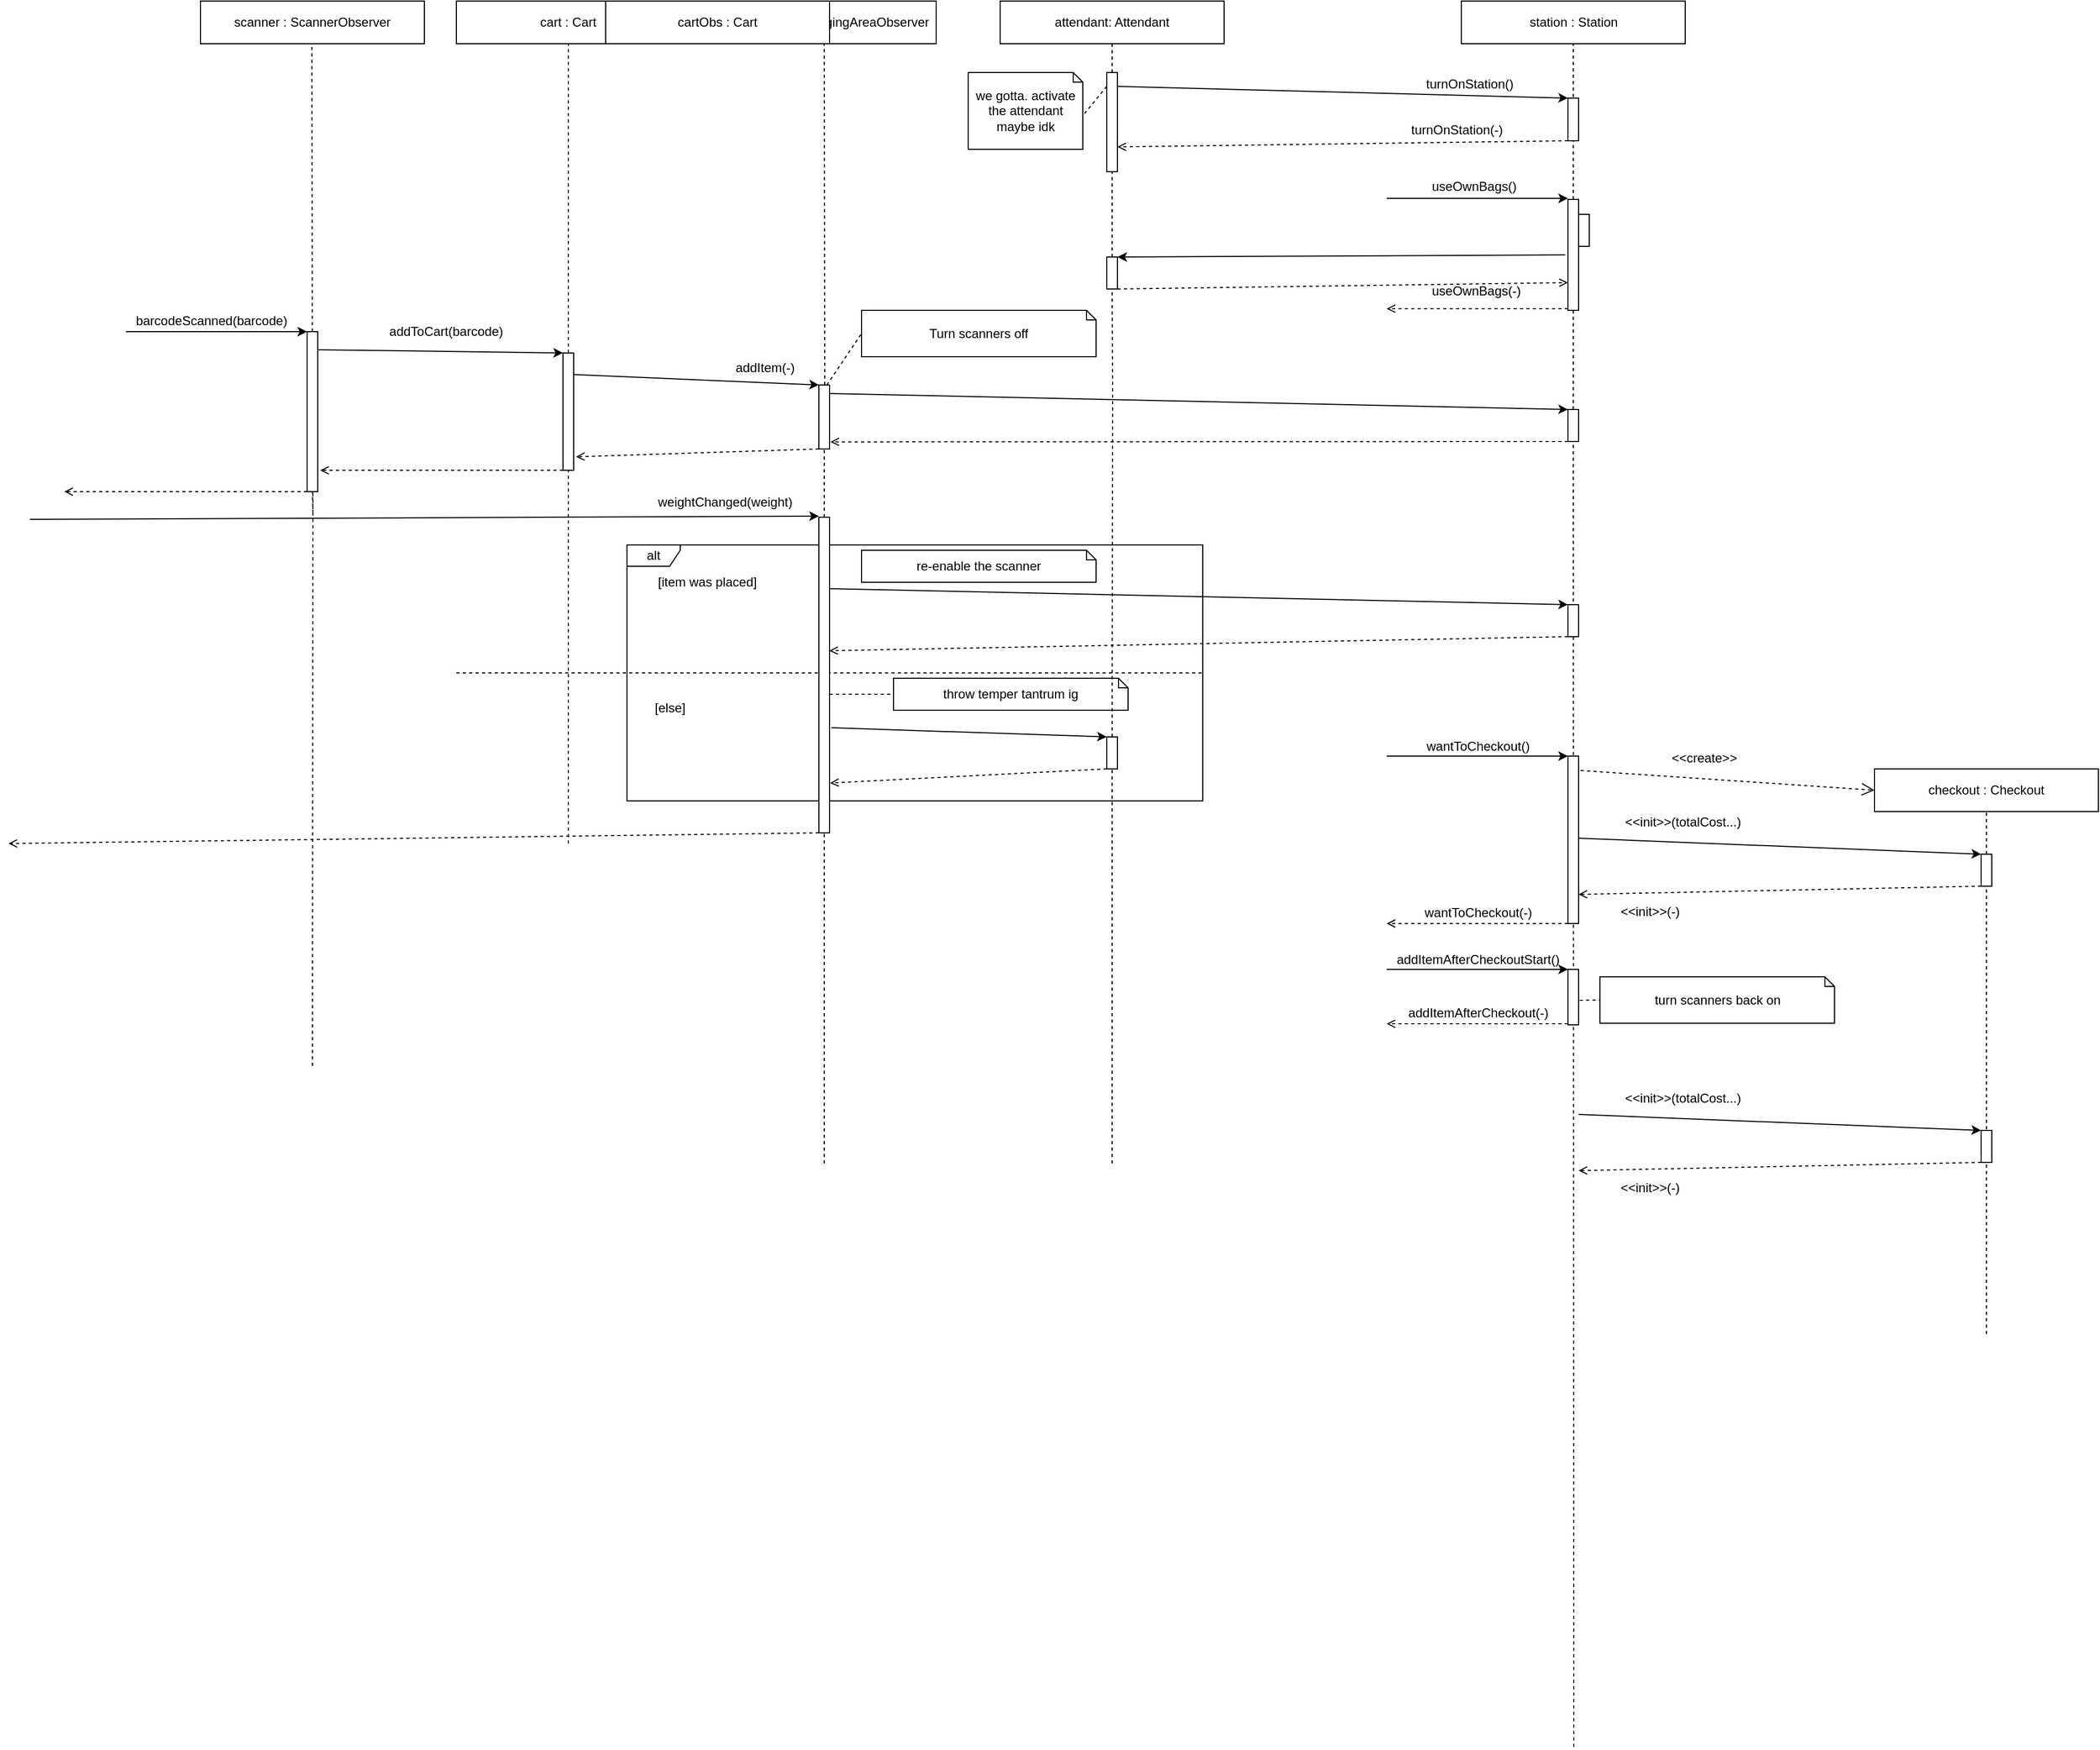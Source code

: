 <mxfile version="17.4.2" type="github" pages="2">
  <diagram id="ZwDB1qM30BojTxI3Pe8L" name="GeneralSystem">
    <mxGraphModel dx="2436" dy="478" grid="1" gridSize="10" guides="1" tooltips="1" connect="1" arrows="1" fold="1" page="1" pageScale="1" pageWidth="827" pageHeight="1169" math="0" shadow="0">
      <root>
        <mxCell id="0" />
        <mxCell id="1" parent="0" />
        <mxCell id="rXuBKgF0fp0goKvtdP_8-90" value="" style="endArrow=none;dashed=1;html=1;rounded=0;startArrow=none;entryX=0.5;entryY=1;entryDx=0;entryDy=0;" parent="1" source="rXuBKgF0fp0goKvtdP_8-91" target="rXuBKgF0fp0goKvtdP_8-89" edge="1">
          <mxGeometry width="50" height="50" relative="1" as="geometry">
            <mxPoint x="-635" y="830" as="sourcePoint" />
            <mxPoint x="-620" y="110" as="targetPoint" />
          </mxGeometry>
        </mxCell>
        <mxCell id="rXuBKgF0fp0goKvtdP_8-1" value="" style="endArrow=none;dashed=1;html=1;rounded=0;entryX=0.5;entryY=1;entryDx=0;entryDy=0;startArrow=none;" parent="1" source="rXuBKgF0fp0goKvtdP_8-63" target="rXuBKgF0fp0goKvtdP_8-56" edge="1">
          <mxGeometry width="50" height="50" relative="1" as="geometry">
            <mxPoint x="694" y="1055" as="sourcePoint" />
            <mxPoint x="694.29" y="95" as="targetPoint" />
          </mxGeometry>
        </mxCell>
        <mxCell id="rXuBKgF0fp0goKvtdP_8-2" value="station : Station" style="rounded=0;whiteSpace=wrap;html=1;" parent="1" vertex="1">
          <mxGeometry x="202.5" y="40" width="210" height="40" as="geometry" />
        </mxCell>
        <mxCell id="rXuBKgF0fp0goKvtdP_8-3" value="baggingArea : BaggingAreaObserver" style="rounded=0;whiteSpace=wrap;html=1;" parent="1" vertex="1">
          <mxGeometry x="-500" y="40" width="210" height="40" as="geometry" />
        </mxCell>
        <mxCell id="rXuBKgF0fp0goKvtdP_8-4" value="" style="endArrow=none;dashed=1;html=1;rounded=0;entryX=0.5;entryY=1;entryDx=0;entryDy=0;startArrow=none;" parent="1" source="rXuBKgF0fp0goKvtdP_8-53" target="rXuBKgF0fp0goKvtdP_8-2" edge="1">
          <mxGeometry width="50" height="50" relative="1" as="geometry">
            <mxPoint x="307.5" y="410" as="sourcePoint" />
            <mxPoint x="482.5" y="170" as="targetPoint" />
          </mxGeometry>
        </mxCell>
        <mxCell id="rXuBKgF0fp0goKvtdP_8-5" value="" style="endArrow=none;dashed=1;html=1;rounded=0;entryX=0.5;entryY=1;entryDx=0;entryDy=0;startArrow=none;" parent="1" target="rXuBKgF0fp0goKvtdP_8-3" edge="1">
          <mxGeometry width="50" height="50" relative="1" as="geometry">
            <mxPoint x="-394.5" y="400" as="sourcePoint" />
            <mxPoint x="-395.5" y="120" as="targetPoint" />
          </mxGeometry>
        </mxCell>
        <mxCell id="rXuBKgF0fp0goKvtdP_8-6" value="" style="rounded=0;whiteSpace=wrap;html=1;" parent="1" vertex="1">
          <mxGeometry x="302.5" y="131" width="10" height="40" as="geometry" />
        </mxCell>
        <mxCell id="rXuBKgF0fp0goKvtdP_8-7" value="" style="endArrow=classic;html=1;rounded=0;entryX=0;entryY=0;entryDx=0;entryDy=0;" parent="1" target="rXuBKgF0fp0goKvtdP_8-6" edge="1">
          <mxGeometry width="50" height="50" relative="1" as="geometry">
            <mxPoint x="-120" y="120" as="sourcePoint" />
            <mxPoint x="482.5" y="183" as="targetPoint" />
          </mxGeometry>
        </mxCell>
        <mxCell id="rXuBKgF0fp0goKvtdP_8-8" value="we gotta. activate the attendant maybe idk" style="shape=note;whiteSpace=wrap;html=1;backgroundOutline=1;darkOpacity=0.05;size=9;" parent="1" vertex="1">
          <mxGeometry x="-260" y="107" width="107.5" height="72" as="geometry" />
        </mxCell>
        <mxCell id="rXuBKgF0fp0goKvtdP_8-9" value="" style="endArrow=none;dashed=1;html=1;rounded=0;entryX=0;entryY=0;entryDx=107.5;entryDy=40.5;entryPerimeter=0;" parent="1" target="rXuBKgF0fp0goKvtdP_8-8" edge="1">
          <mxGeometry width="50" height="50" relative="1" as="geometry">
            <mxPoint x="-130" y="120" as="sourcePoint" />
            <mxPoint x="482.5" y="198" as="targetPoint" />
          </mxGeometry>
        </mxCell>
        <mxCell id="rXuBKgF0fp0goKvtdP_8-10" value="" style="endArrow=open;html=1;rounded=0;exitX=0;exitY=1;exitDx=0;exitDy=0;dashed=1;endFill=0;entryX=1;entryY=0.75;entryDx=0;entryDy=0;" parent="1" source="rXuBKgF0fp0goKvtdP_8-6" target="rXuBKgF0fp0goKvtdP_8-120" edge="1">
          <mxGeometry width="50" height="50" relative="1" as="geometry">
            <mxPoint x="432.5" y="233" as="sourcePoint" />
            <mxPoint x="-120" y="153" as="targetPoint" />
          </mxGeometry>
        </mxCell>
        <mxCell id="rXuBKgF0fp0goKvtdP_8-11" value="" style="rounded=0;whiteSpace=wrap;html=1;" parent="1" vertex="1">
          <mxGeometry x="302.5" y="423" width="10" height="30" as="geometry" />
        </mxCell>
        <mxCell id="rXuBKgF0fp0goKvtdP_8-12" value="" style="endArrow=none;dashed=1;html=1;rounded=0;entryX=0.5;entryY=1;entryDx=0;entryDy=0;" parent="1" target="rXuBKgF0fp0goKvtdP_8-11" edge="1">
          <mxGeometry width="50" height="50" relative="1" as="geometry">
            <mxPoint x="308" y="1677.179" as="sourcePoint" />
            <mxPoint x="307.5" y="80" as="targetPoint" />
          </mxGeometry>
        </mxCell>
        <mxCell id="rXuBKgF0fp0goKvtdP_8-13" value="" style="endArrow=classic;html=1;rounded=0;" parent="1" edge="1">
          <mxGeometry width="50" height="50" relative="1" as="geometry">
            <mxPoint x="-1050" y="350" as="sourcePoint" />
            <mxPoint x="-880" y="350" as="targetPoint" />
          </mxGeometry>
        </mxCell>
        <mxCell id="rXuBKgF0fp0goKvtdP_8-14" value="" style="endArrow=none;dashed=1;html=1;rounded=0;startArrow=none;" parent="1" source="rXuBKgF0fp0goKvtdP_8-26" edge="1">
          <mxGeometry width="50" height="50" relative="1" as="geometry">
            <mxPoint x="-395" y="1130" as="sourcePoint" />
            <mxPoint x="-394.5" y="400" as="targetPoint" />
          </mxGeometry>
        </mxCell>
        <mxCell id="rXuBKgF0fp0goKvtdP_8-15" value="barcodeScanned(barcode)" style="text;html=1;align=center;verticalAlign=middle;resizable=0;points=[];autosize=1;strokeColor=none;fillColor=none;" parent="1" vertex="1">
          <mxGeometry x="-1050" y="330" width="160" height="20" as="geometry" />
        </mxCell>
        <mxCell id="rXuBKgF0fp0goKvtdP_8-16" value="" style="endArrow=classic;html=1;rounded=0;exitX=1.022;exitY=0.113;exitDx=0;exitDy=0;entryX=0;entryY=0;entryDx=0;entryDy=0;exitPerimeter=0;" parent="1" source="rXuBKgF0fp0goKvtdP_8-57" target="rXuBKgF0fp0goKvtdP_8-91" edge="1">
          <mxGeometry width="50" height="50" relative="1" as="geometry">
            <mxPoint x="312.5" y="345" as="sourcePoint" />
            <mxPoint x="-460" y="388" as="targetPoint" />
          </mxGeometry>
        </mxCell>
        <mxCell id="rXuBKgF0fp0goKvtdP_8-17" value="" style="endArrow=open;html=1;rounded=0;dashed=1;endFill=0;entryX=1.233;entryY=0.867;entryDx=0;entryDy=0;exitX=0;exitY=1;exitDx=0;exitDy=0;entryPerimeter=0;" parent="1" source="rXuBKgF0fp0goKvtdP_8-91" target="rXuBKgF0fp0goKvtdP_8-57" edge="1">
          <mxGeometry width="50" height="50" relative="1" as="geometry">
            <mxPoint y="390" as="sourcePoint" />
            <mxPoint x="462.5" y="395" as="targetPoint" />
          </mxGeometry>
        </mxCell>
        <mxCell id="rXuBKgF0fp0goKvtdP_8-18" value="alt" style="shape=umlFrame;whiteSpace=wrap;html=1;width=50;height=20;" parent="1" vertex="1">
          <mxGeometry x="-580" y="550" width="540" height="240" as="geometry" />
        </mxCell>
        <mxCell id="rXuBKgF0fp0goKvtdP_8-21" value="" style="endArrow=none;dashed=1;html=1;rounded=0;entryX=1.001;entryY=0.5;entryDx=0;entryDy=0;entryPerimeter=0;exitX=0.001;exitY=0.5;exitDx=0;exitDy=0;exitPerimeter=0;" parent="1" edge="1">
          <mxGeometry width="50" height="50" relative="1" as="geometry">
            <mxPoint x="-740.0" y="670" as="sourcePoint" />
            <mxPoint x="-40.0" y="670" as="targetPoint" />
          </mxGeometry>
        </mxCell>
        <mxCell id="rXuBKgF0fp0goKvtdP_8-22" value="" style="endArrow=classic;html=1;rounded=0;entryX=0;entryY=0;entryDx=0;entryDy=0;" parent="1" target="rXuBKgF0fp0goKvtdP_8-26" edge="1">
          <mxGeometry width="50" height="50" relative="1" as="geometry">
            <mxPoint x="-635" y="390" as="sourcePoint" />
            <mxPoint x="977.5" y="455" as="targetPoint" />
          </mxGeometry>
        </mxCell>
        <mxCell id="rXuBKgF0fp0goKvtdP_8-23" value="scanner : ScannerObserver" style="rounded=0;whiteSpace=wrap;html=1;" parent="1" vertex="1">
          <mxGeometry x="-980" y="40" width="210" height="40" as="geometry" />
        </mxCell>
        <mxCell id="rXuBKgF0fp0goKvtdP_8-24" value="" style="endArrow=none;dashed=1;html=1;rounded=0;entryX=0.5;entryY=1;entryDx=0;entryDy=0;startArrow=none;" parent="1" source="rXuBKgF0fp0goKvtdP_8-57" edge="1">
          <mxGeometry width="50" height="50" relative="1" as="geometry">
            <mxPoint x="-875.5" y="430" as="sourcePoint" />
            <mxPoint x="-875.5" y="80" as="targetPoint" />
          </mxGeometry>
        </mxCell>
        <mxCell id="rXuBKgF0fp0goKvtdP_8-25" value="" style="endArrow=open;html=1;rounded=0;dashed=1;endFill=0;exitX=0;exitY=1;exitDx=0;exitDy=0;entryX=1.223;entryY=0.885;entryDx=0;entryDy=0;entryPerimeter=0;" parent="1" source="rXuBKgF0fp0goKvtdP_8-26" target="rXuBKgF0fp0goKvtdP_8-91" edge="1">
          <mxGeometry width="50" height="50" relative="1" as="geometry">
            <mxPoint x="972.5" y="485" as="sourcePoint" />
            <mxPoint x="20" y="490" as="targetPoint" />
          </mxGeometry>
        </mxCell>
        <mxCell id="rXuBKgF0fp0goKvtdP_8-27" value="" style="endArrow=none;dashed=1;html=1;rounded=0;startArrow=none;" parent="1" edge="1">
          <mxGeometry width="50" height="50" relative="1" as="geometry">
            <mxPoint x="-874.986" y="1038.5" as="sourcePoint" />
            <mxPoint x="-874.5" y="500" as="targetPoint" />
          </mxGeometry>
        </mxCell>
        <mxCell id="rXuBKgF0fp0goKvtdP_8-28" value="" style="rounded=0;whiteSpace=wrap;html=1;" parent="1" vertex="1">
          <mxGeometry x="302.5" y="748" width="10" height="157" as="geometry" />
        </mxCell>
        <mxCell id="rXuBKgF0fp0goKvtdP_8-29" value="" style="endArrow=open;html=1;rounded=0;exitX=0;exitY=1;exitDx=0;exitDy=0;dashed=1;endFill=0;entryX=1.086;entryY=0.889;entryDx=0;entryDy=0;entryPerimeter=0;" parent="1" source="rXuBKgF0fp0goKvtdP_8-11" target="rXuBKgF0fp0goKvtdP_8-26" edge="1">
          <mxGeometry width="50" height="50" relative="1" as="geometry">
            <mxPoint x="302.5" y="678" as="sourcePoint" />
            <mxPoint x="-390" y="438" as="targetPoint" />
          </mxGeometry>
        </mxCell>
        <mxCell id="rXuBKgF0fp0goKvtdP_8-30" value="&lt;span style=&quot;color: rgb(0 , 0 , 0) ; font-family: &amp;#34;helvetica&amp;#34; ; font-size: 12px ; font-style: normal ; font-weight: 400 ; letter-spacing: normal ; text-align: center ; text-indent: 0px ; text-transform: none ; word-spacing: 0px ; background-color: rgb(248 , 249 , 250) ; display: inline ; float: none&quot;&gt;addItem(-)&lt;/span&gt;" style="text;whiteSpace=wrap;html=1;" parent="1" vertex="1">
          <mxGeometry x="-480" y="370" width="50" height="20" as="geometry" />
        </mxCell>
        <mxCell id="rXuBKgF0fp0goKvtdP_8-31" value="" style="endArrow=classic;html=1;rounded=0;" parent="1" edge="1">
          <mxGeometry width="50" height="50" relative="1" as="geometry">
            <mxPoint x="132.5" y="748" as="sourcePoint" />
            <mxPoint x="302.5" y="748" as="targetPoint" />
          </mxGeometry>
        </mxCell>
        <mxCell id="rXuBKgF0fp0goKvtdP_8-32" value="wantToCheckout()" style="text;whiteSpace=wrap;html=1;" parent="1" vertex="1">
          <mxGeometry x="167.5" y="725" width="90" height="20" as="geometry" />
        </mxCell>
        <mxCell id="rXuBKgF0fp0goKvtdP_8-33" value="" style="endArrow=open;html=1;rounded=0;exitX=0;exitY=1;exitDx=0;exitDy=0;dashed=1;endFill=0;" parent="1" edge="1">
          <mxGeometry width="50" height="50" relative="1" as="geometry">
            <mxPoint x="302.5" y="905" as="sourcePoint" />
            <mxPoint x="132.5" y="905" as="targetPoint" />
          </mxGeometry>
        </mxCell>
        <mxCell id="rXuBKgF0fp0goKvtdP_8-34" value="&lt;span style=&quot;text-align: left&quot;&gt;wantToCheckout(-)&lt;/span&gt;" style="text;html=1;align=center;verticalAlign=middle;resizable=0;points=[];autosize=1;strokeColor=none;fillColor=none;" parent="1" vertex="1">
          <mxGeometry x="157.5" y="885" width="120" height="20" as="geometry" />
        </mxCell>
        <mxCell id="rXuBKgF0fp0goKvtdP_8-35" value="" style="endArrow=open;dashed=1;html=1;rounded=0;entryX=0;entryY=0.5;entryDx=0;entryDy=0;exitX=1.193;exitY=0.086;exitDx=0;exitDy=0;exitPerimeter=0;endFill=0;startSize=9;endSize=10;" parent="1" source="rXuBKgF0fp0goKvtdP_8-28" target="rXuBKgF0fp0goKvtdP_8-56" edge="1">
          <mxGeometry width="50" height="50" relative="1" as="geometry">
            <mxPoint x="312.5" y="785" as="sourcePoint" />
            <mxPoint x="332.5" y="780" as="targetPoint" />
          </mxGeometry>
        </mxCell>
        <mxCell id="rXuBKgF0fp0goKvtdP_8-36" value="" style="endArrow=classic;html=1;rounded=0;entryX=0;entryY=0;entryDx=0;entryDy=0;" parent="1" target="rXuBKgF0fp0goKvtdP_8-63" edge="1">
          <mxGeometry width="50" height="50" relative="1" as="geometry">
            <mxPoint x="312.5" y="825" as="sourcePoint" />
            <mxPoint x="632.5" y="835" as="targetPoint" />
          </mxGeometry>
        </mxCell>
        <mxCell id="rXuBKgF0fp0goKvtdP_8-37" value="" style="endArrow=open;html=1;rounded=0;exitX=0;exitY=1;exitDx=0;exitDy=0;dashed=1;endFill=0;entryX=1;entryY=0.222;entryDx=0;entryDy=0;entryPerimeter=0;" parent="1" source="rXuBKgF0fp0goKvtdP_8-63" edge="1">
          <mxGeometry width="50" height="50" relative="1" as="geometry">
            <mxPoint x="632.5" y="865" as="sourcePoint" />
            <mxPoint x="312.5" y="877.71" as="targetPoint" />
          </mxGeometry>
        </mxCell>
        <mxCell id="rXuBKgF0fp0goKvtdP_8-38" value="re-enable the scanner" style="shape=note;whiteSpace=wrap;html=1;backgroundOutline=1;darkOpacity=0.05;size=9;" parent="1" vertex="1">
          <mxGeometry x="-360" y="555" width="220" height="30" as="geometry" />
        </mxCell>
        <mxCell id="rXuBKgF0fp0goKvtdP_8-40" value="[else]" style="text;html=1;align=center;verticalAlign=middle;resizable=0;points=[];autosize=1;strokeColor=none;fillColor=none;" parent="1" vertex="1">
          <mxGeometry x="-560" y="692.75" width="40" height="20" as="geometry" />
        </mxCell>
        <mxCell id="rXuBKgF0fp0goKvtdP_8-41" value="" style="rounded=0;whiteSpace=wrap;html=1;" parent="1" vertex="1">
          <mxGeometry x="302.5" y="948" width="10" height="52" as="geometry" />
        </mxCell>
        <mxCell id="rXuBKgF0fp0goKvtdP_8-42" value="" style="endArrow=classic;html=1;rounded=0;" parent="1" edge="1">
          <mxGeometry width="50" height="50" relative="1" as="geometry">
            <mxPoint x="132.5" y="948" as="sourcePoint" />
            <mxPoint x="302.5" y="948" as="targetPoint" />
          </mxGeometry>
        </mxCell>
        <mxCell id="rXuBKgF0fp0goKvtdP_8-43" value="addItemAfterCheckoutStart()" style="text;whiteSpace=wrap;html=1;" parent="1" vertex="1">
          <mxGeometry x="140" y="925" width="155" height="20" as="geometry" />
        </mxCell>
        <mxCell id="rXuBKgF0fp0goKvtdP_8-44" value="" style="endArrow=open;html=1;rounded=0;exitX=0;exitY=1;exitDx=0;exitDy=0;dashed=1;endFill=0;" parent="1" edge="1">
          <mxGeometry width="50" height="50" relative="1" as="geometry">
            <mxPoint x="302.5" y="999.05" as="sourcePoint" />
            <mxPoint x="132.5" y="999.05" as="targetPoint" />
          </mxGeometry>
        </mxCell>
        <mxCell id="rXuBKgF0fp0goKvtdP_8-45" value="&lt;span style=&quot;text-align: left&quot;&gt;addItemAfterCheckout(-)&lt;/span&gt;" style="text;html=1;align=center;verticalAlign=middle;resizable=0;points=[];autosize=1;strokeColor=none;fillColor=none;" parent="1" vertex="1">
          <mxGeometry x="142.5" y="979.05" width="150" height="20" as="geometry" />
        </mxCell>
        <mxCell id="rXuBKgF0fp0goKvtdP_8-46" value="turn scanners back on" style="shape=note;whiteSpace=wrap;html=1;backgroundOutline=1;darkOpacity=0.05;size=9;" parent="1" vertex="1">
          <mxGeometry x="332.5" y="955" width="220" height="43.5" as="geometry" />
        </mxCell>
        <mxCell id="rXuBKgF0fp0goKvtdP_8-47" value="" style="endArrow=none;dashed=1;html=1;rounded=0;entryX=0;entryY=0.5;entryDx=0;entryDy=0;entryPerimeter=0;" parent="1" target="rXuBKgF0fp0goKvtdP_8-46" edge="1">
          <mxGeometry width="50" height="50" relative="1" as="geometry">
            <mxPoint x="313.5" y="977" as="sourcePoint" />
            <mxPoint x="482.5" y="1048.5" as="targetPoint" />
          </mxGeometry>
        </mxCell>
        <mxCell id="rXuBKgF0fp0goKvtdP_8-50" value="useOwnBags()" style="text;whiteSpace=wrap;html=1;" parent="1" vertex="1">
          <mxGeometry x="172.5" y="200" width="70" height="20" as="geometry" />
        </mxCell>
        <mxCell id="rXuBKgF0fp0goKvtdP_8-51" value="" style="endArrow=classic;html=1;rounded=0;" parent="1" edge="1">
          <mxGeometry width="50" height="50" relative="1" as="geometry">
            <mxPoint x="132.5" y="225" as="sourcePoint" />
            <mxPoint x="302.5" y="225" as="targetPoint" />
            <Array as="points">
              <mxPoint x="220" y="225" />
            </Array>
          </mxGeometry>
        </mxCell>
        <mxCell id="rXuBKgF0fp0goKvtdP_8-52" value="" style="endArrow=open;html=1;rounded=0;exitX=0;exitY=1;exitDx=0;exitDy=0;dashed=1;endFill=0;" parent="1" edge="1">
          <mxGeometry width="50" height="50" relative="1" as="geometry">
            <mxPoint x="302.5" y="328.46" as="sourcePoint" />
            <mxPoint x="132.5" y="328.46" as="targetPoint" />
          </mxGeometry>
        </mxCell>
        <mxCell id="rXuBKgF0fp0goKvtdP_8-53" value="" style="rounded=0;whiteSpace=wrap;html=1;" parent="1" vertex="1">
          <mxGeometry x="302.5" y="226" width="10" height="104" as="geometry" />
        </mxCell>
        <mxCell id="rXuBKgF0fp0goKvtdP_8-54" value="" style="endArrow=none;dashed=1;html=1;rounded=0;entryX=0.5;entryY=1;entryDx=0;entryDy=0;startArrow=none;" parent="1" source="rXuBKgF0fp0goKvtdP_8-11" target="rXuBKgF0fp0goKvtdP_8-53" edge="1">
          <mxGeometry width="50" height="50" relative="1" as="geometry">
            <mxPoint x="307.5" y="330" as="sourcePoint" />
            <mxPoint x="307.5" y="80" as="targetPoint" />
          </mxGeometry>
        </mxCell>
        <mxCell id="rXuBKgF0fp0goKvtdP_8-55" value="&lt;span style=&quot;color: rgb(0 , 0 , 0) ; font-family: &amp;#34;helvetica&amp;#34; ; font-size: 12px ; font-style: normal ; font-weight: 400 ; letter-spacing: normal ; text-align: center ; text-indent: 0px ; text-transform: none ; word-spacing: 0px ; background-color: rgb(248 , 249 , 250) ; display: inline ; float: none&quot;&gt;&lt;span style=&quot;font-family: &amp;#34;helvetica&amp;#34; ; text-align: left&quot;&gt;useOwnBags(-)&lt;/span&gt;&lt;/span&gt;" style="text;whiteSpace=wrap;html=1;" parent="1" vertex="1">
          <mxGeometry x="172.5" y="298.46" width="115" height="30" as="geometry" />
        </mxCell>
        <mxCell id="rXuBKgF0fp0goKvtdP_8-56" value="checkout : Checkout" style="rounded=0;whiteSpace=wrap;html=1;" parent="1" vertex="1">
          <mxGeometry x="590" y="760" width="210" height="40" as="geometry" />
        </mxCell>
        <mxCell id="rXuBKgF0fp0goKvtdP_8-57" value="" style="rounded=0;whiteSpace=wrap;html=1;" parent="1" vertex="1">
          <mxGeometry x="-880" y="350" width="10" height="150" as="geometry" />
        </mxCell>
        <mxCell id="rXuBKgF0fp0goKvtdP_8-58" value="" style="endArrow=none;dashed=1;html=1;rounded=0;entryX=0.5;entryY=1;entryDx=0;entryDy=0;startArrow=none;" parent="1" target="rXuBKgF0fp0goKvtdP_8-57" edge="1">
          <mxGeometry width="50" height="50" relative="1" as="geometry">
            <mxPoint x="-874.5" y="520" as="sourcePoint" />
            <mxPoint x="-875.5" y="80" as="targetPoint" />
          </mxGeometry>
        </mxCell>
        <mxCell id="rXuBKgF0fp0goKvtdP_8-60" value="turnOnStation(-)" style="text;html=1;align=center;verticalAlign=middle;resizable=0;points=[];autosize=1;strokeColor=none;fillColor=none;" parent="1" vertex="1">
          <mxGeometry x="147.5" y="151" width="100" height="20" as="geometry" />
        </mxCell>
        <mxCell id="rXuBKgF0fp0goKvtdP_8-61" value="throw temper tantrum ig" style="shape=note;whiteSpace=wrap;html=1;backgroundOutline=1;darkOpacity=0.05;size=9;" parent="1" vertex="1">
          <mxGeometry x="-330" y="675" width="220" height="30" as="geometry" />
        </mxCell>
        <mxCell id="rXuBKgF0fp0goKvtdP_8-62" value="" style="endArrow=none;dashed=1;html=1;rounded=0;entryX=0;entryY=0.5;entryDx=0;entryDy=0;entryPerimeter=0;" parent="1" target="rXuBKgF0fp0goKvtdP_8-61" edge="1">
          <mxGeometry width="50" height="50" relative="1" as="geometry">
            <mxPoint x="-390" y="690" as="sourcePoint" />
            <mxPoint x="-20" y="590" as="targetPoint" />
          </mxGeometry>
        </mxCell>
        <mxCell id="rXuBKgF0fp0goKvtdP_8-64" value="&amp;lt;&amp;lt;create&amp;gt;&amp;gt;" style="text;html=1;align=center;verticalAlign=middle;resizable=0;points=[];autosize=1;strokeColor=none;fillColor=none;" parent="1" vertex="1">
          <mxGeometry x="390" y="740" width="80" height="20" as="geometry" />
        </mxCell>
        <mxCell id="rXuBKgF0fp0goKvtdP_8-65" value="&amp;lt;&amp;lt;init&amp;gt;&amp;gt;(totalCost...)" style="text;html=1;align=center;verticalAlign=middle;resizable=0;points=[];autosize=1;strokeColor=none;fillColor=none;" parent="1" vertex="1">
          <mxGeometry x="350" y="800" width="120" height="20" as="geometry" />
        </mxCell>
        <mxCell id="rXuBKgF0fp0goKvtdP_8-66" value="&lt;span style=&quot;color: rgb(0 , 0 , 0) ; font-family: &amp;#34;helvetica&amp;#34; ; font-size: 12px ; font-style: normal ; font-weight: 400 ; letter-spacing: normal ; text-align: center ; text-indent: 0px ; text-transform: none ; word-spacing: 0px ; background-color: rgb(248 , 249 , 250) ; display: inline ; float: none&quot;&gt;&amp;lt;&amp;lt;init&amp;gt;&amp;gt;(-)&lt;/span&gt;" style="text;whiteSpace=wrap;html=1;" parent="1" vertex="1">
          <mxGeometry x="350" y="880" width="130" height="30" as="geometry" />
        </mxCell>
        <mxCell id="rXuBKgF0fp0goKvtdP_8-69" value="Turn scanners off" style="shape=note;whiteSpace=wrap;html=1;backgroundOutline=1;darkOpacity=0.05;size=9;" parent="1" vertex="1">
          <mxGeometry x="-360" y="330" width="220" height="43.5" as="geometry" />
        </mxCell>
        <mxCell id="rXuBKgF0fp0goKvtdP_8-70" value="" style="endArrow=none;dashed=1;html=1;rounded=0;entryX=0;entryY=0.5;entryDx=0;entryDy=0;entryPerimeter=0;exitX=0.75;exitY=0;exitDx=0;exitDy=0;" parent="1" source="rXuBKgF0fp0goKvtdP_8-26" target="rXuBKgF0fp0goKvtdP_8-69" edge="1">
          <mxGeometry width="50" height="50" relative="1" as="geometry">
            <mxPoint x="323" y="703.0" as="sourcePoint" />
            <mxPoint x="492" y="774.5" as="targetPoint" />
          </mxGeometry>
        </mxCell>
        <mxCell id="rXuBKgF0fp0goKvtdP_8-73" value="turnOnStation()" style="text;html=1;align=center;verticalAlign=middle;resizable=0;points=[];autosize=1;strokeColor=none;fillColor=none;" parent="1" vertex="1">
          <mxGeometry x="160" y="108" width="100" height="20" as="geometry" />
        </mxCell>
        <mxCell id="rXuBKgF0fp0goKvtdP_8-83" value="attendant: Attendant" style="rounded=0;whiteSpace=wrap;html=1;" parent="1" vertex="1">
          <mxGeometry x="-230" y="40" width="210" height="40" as="geometry" />
        </mxCell>
        <mxCell id="rXuBKgF0fp0goKvtdP_8-84" value="" style="endArrow=none;dashed=1;html=1;rounded=0;entryX=0.5;entryY=1;entryDx=0;entryDy=0;startArrow=none;" parent="1" source="rXuBKgF0fp0goKvtdP_8-120" target="rXuBKgF0fp0goKvtdP_8-83" edge="1">
          <mxGeometry width="50" height="50" relative="1" as="geometry">
            <mxPoint x="-124.5" y="400" as="sourcePoint" />
            <mxPoint x="-125.5" y="120" as="targetPoint" />
          </mxGeometry>
        </mxCell>
        <mxCell id="rXuBKgF0fp0goKvtdP_8-85" value="" style="endArrow=none;dashed=1;html=1;rounded=0;startArrow=none;" parent="1" source="rXuBKgF0fp0goKvtdP_8-115" edge="1">
          <mxGeometry width="50" height="50" relative="1" as="geometry">
            <mxPoint x="-125" y="1130" as="sourcePoint" />
            <mxPoint x="-124.5" y="400" as="targetPoint" />
          </mxGeometry>
        </mxCell>
        <mxCell id="rXuBKgF0fp0goKvtdP_8-89" value="cart : Cart" style="rounded=0;whiteSpace=wrap;html=1;" parent="1" vertex="1">
          <mxGeometry x="-740" y="40" width="210" height="40" as="geometry" />
        </mxCell>
        <mxCell id="rXuBKgF0fp0goKvtdP_8-91" value="" style="rounded=0;whiteSpace=wrap;html=1;" parent="1" vertex="1">
          <mxGeometry x="-640" y="370" width="10" height="110" as="geometry" />
        </mxCell>
        <mxCell id="rXuBKgF0fp0goKvtdP_8-26" value="" style="rounded=0;whiteSpace=wrap;html=1;" parent="1" vertex="1">
          <mxGeometry x="-400" y="400" width="10" height="60" as="geometry" />
        </mxCell>
        <mxCell id="rXuBKgF0fp0goKvtdP_8-94" value="" style="endArrow=none;dashed=1;html=1;rounded=0;startArrow=none;" parent="1" source="rXuBKgF0fp0goKvtdP_8-101" target="rXuBKgF0fp0goKvtdP_8-26" edge="1">
          <mxGeometry width="50" height="50" relative="1" as="geometry">
            <mxPoint x="-395" y="1130" as="sourcePoint" />
            <mxPoint x="-394.5" y="400" as="targetPoint" />
          </mxGeometry>
        </mxCell>
        <mxCell id="rXuBKgF0fp0goKvtdP_8-95" value="addToCart(barcode)" style="text;html=1;align=center;verticalAlign=middle;resizable=0;points=[];autosize=1;strokeColor=none;fillColor=none;" parent="1" vertex="1">
          <mxGeometry x="-810" y="340" width="120" height="20" as="geometry" />
        </mxCell>
        <mxCell id="rXuBKgF0fp0goKvtdP_8-96" value="cartObs : Cart" style="rounded=0;whiteSpace=wrap;html=1;" parent="1" vertex="1">
          <mxGeometry x="-600" y="40" width="210" height="40" as="geometry" />
        </mxCell>
        <mxCell id="rXuBKgF0fp0goKvtdP_8-97" value="" style="endArrow=classic;html=1;rounded=0;exitX=1;exitY=0.25;exitDx=0;exitDy=0;entryX=0;entryY=0;entryDx=0;entryDy=0;" parent="1" target="rXuBKgF0fp0goKvtdP_8-11" edge="1">
          <mxGeometry width="50" height="50" relative="1" as="geometry">
            <mxPoint x="-390" y="408" as="sourcePoint" />
            <mxPoint x="190" y="343" as="targetPoint" />
          </mxGeometry>
        </mxCell>
        <mxCell id="rXuBKgF0fp0goKvtdP_8-99" value="" style="endArrow=open;html=1;rounded=0;dashed=1;endFill=0;entryX=1.233;entryY=0.867;entryDx=0;entryDy=0;exitX=0;exitY=1;exitDx=0;exitDy=0;entryPerimeter=0;" parent="1" edge="1">
          <mxGeometry width="50" height="50" relative="1" as="geometry">
            <mxPoint x="-880" y="500.0" as="sourcePoint" />
            <mxPoint x="-1107.67" y="500.05" as="targetPoint" />
          </mxGeometry>
        </mxCell>
        <mxCell id="rXuBKgF0fp0goKvtdP_8-101" value="" style="rounded=0;whiteSpace=wrap;html=1;" parent="1" vertex="1">
          <mxGeometry x="-400" y="524" width="10" height="296" as="geometry" />
        </mxCell>
        <mxCell id="rXuBKgF0fp0goKvtdP_8-100" value="" style="endArrow=classic;html=1;rounded=0;exitX=1.022;exitY=0.113;exitDx=0;exitDy=0;exitPerimeter=0;" parent="1" edge="1">
          <mxGeometry width="50" height="50" relative="1" as="geometry">
            <mxPoint x="-1140.0" y="526" as="sourcePoint" />
            <mxPoint x="-400" y="523" as="targetPoint" />
          </mxGeometry>
        </mxCell>
        <mxCell id="rXuBKgF0fp0goKvtdP_8-102" value="" style="endArrow=none;dashed=1;html=1;rounded=0;" parent="1" target="rXuBKgF0fp0goKvtdP_8-101" edge="1">
          <mxGeometry width="50" height="50" relative="1" as="geometry">
            <mxPoint x="-395" y="1130" as="sourcePoint" />
            <mxPoint x="-395" y="460" as="targetPoint" />
          </mxGeometry>
        </mxCell>
        <mxCell id="rXuBKgF0fp0goKvtdP_8-103" value="&amp;nbsp;weightChanged(weight)" style="text;html=1;align=center;verticalAlign=middle;resizable=0;points=[];autosize=1;strokeColor=none;fillColor=none;" parent="1" vertex="1">
          <mxGeometry x="-560" y="500" width="140" height="20" as="geometry" />
        </mxCell>
        <mxCell id="rXuBKgF0fp0goKvtdP_8-19" value="[item was placed]" style="text;html=1;align=center;verticalAlign=middle;resizable=0;points=[];autosize=1;strokeColor=none;fillColor=none;" parent="1" vertex="1">
          <mxGeometry x="-560" y="575" width="110" height="20" as="geometry" />
        </mxCell>
        <mxCell id="rXuBKgF0fp0goKvtdP_8-104" value="" style="endArrow=none;dashed=1;html=1;rounded=0;startArrow=none;entryX=0.5;entryY=1;entryDx=0;entryDy=0;" parent="1" target="rXuBKgF0fp0goKvtdP_8-91" edge="1">
          <mxGeometry width="50" height="50" relative="1" as="geometry">
            <mxPoint x="-635" y="830" as="sourcePoint" />
            <mxPoint x="-635" y="480" as="targetPoint" />
          </mxGeometry>
        </mxCell>
        <mxCell id="rXuBKgF0fp0goKvtdP_8-105" value="" style="endArrow=open;html=1;rounded=0;dashed=1;endFill=0;exitX=0;exitY=1;exitDx=0;exitDy=0;" parent="1" edge="1">
          <mxGeometry width="50" height="50" relative="1" as="geometry">
            <mxPoint x="-400" y="820.0" as="sourcePoint" />
            <mxPoint x="-1160" y="830" as="targetPoint" />
          </mxGeometry>
        </mxCell>
        <mxCell id="rXuBKgF0fp0goKvtdP_8-112" value="" style="rounded=0;whiteSpace=wrap;html=1;" parent="1" vertex="1">
          <mxGeometry x="302.5" y="606" width="10" height="30" as="geometry" />
        </mxCell>
        <mxCell id="rXuBKgF0fp0goKvtdP_8-113" value="" style="endArrow=open;html=1;rounded=0;exitX=0;exitY=1;exitDx=0;exitDy=0;dashed=1;endFill=0;entryX=0.98;entryY=0.423;entryDx=0;entryDy=0;entryPerimeter=0;" parent="1" source="rXuBKgF0fp0goKvtdP_8-112" target="rXuBKgF0fp0goKvtdP_8-101" edge="1">
          <mxGeometry width="50" height="50" relative="1" as="geometry">
            <mxPoint x="302.5" y="861" as="sourcePoint" />
            <mxPoint x="-390" y="621" as="targetPoint" />
          </mxGeometry>
        </mxCell>
        <mxCell id="rXuBKgF0fp0goKvtdP_8-114" value="" style="endArrow=classic;html=1;rounded=0;exitX=1;exitY=0.25;exitDx=0;exitDy=0;entryX=0;entryY=0;entryDx=0;entryDy=0;" parent="1" target="rXuBKgF0fp0goKvtdP_8-112" edge="1">
          <mxGeometry width="50" height="50" relative="1" as="geometry">
            <mxPoint x="-390" y="591" as="sourcePoint" />
            <mxPoint x="190" y="526" as="targetPoint" />
          </mxGeometry>
        </mxCell>
        <mxCell id="rXuBKgF0fp0goKvtdP_8-116" value="" style="endArrow=open;html=1;rounded=0;exitX=0;exitY=1;exitDx=0;exitDy=0;dashed=1;endFill=0;entryX=1.057;entryY=0.842;entryDx=0;entryDy=0;entryPerimeter=0;" parent="1" source="rXuBKgF0fp0goKvtdP_8-115" target="rXuBKgF0fp0goKvtdP_8-101" edge="1">
          <mxGeometry width="50" height="50" relative="1" as="geometry">
            <mxPoint x="312.5" y="871" as="sourcePoint" />
            <mxPoint x="-390" y="840" as="targetPoint" />
          </mxGeometry>
        </mxCell>
        <mxCell id="rXuBKgF0fp0goKvtdP_8-117" value="" style="endArrow=classic;html=1;rounded=0;exitX=1.161;exitY=0.667;exitDx=0;exitDy=0;entryX=0;entryY=0;entryDx=0;entryDy=0;exitPerimeter=0;" parent="1" source="rXuBKgF0fp0goKvtdP_8-101" target="rXuBKgF0fp0goKvtdP_8-115" edge="1">
          <mxGeometry width="50" height="50" relative="1" as="geometry">
            <mxPoint x="-380" y="601" as="sourcePoint" />
            <mxPoint x="200" y="536" as="targetPoint" />
          </mxGeometry>
        </mxCell>
        <mxCell id="rXuBKgF0fp0goKvtdP_8-115" value="" style="rounded=0;whiteSpace=wrap;html=1;" parent="1" vertex="1">
          <mxGeometry x="-130" y="730" width="10" height="30" as="geometry" />
        </mxCell>
        <mxCell id="rXuBKgF0fp0goKvtdP_8-118" value="" style="endArrow=none;dashed=1;html=1;rounded=0;" parent="1" target="rXuBKgF0fp0goKvtdP_8-115" edge="1">
          <mxGeometry width="50" height="50" relative="1" as="geometry">
            <mxPoint x="-125" y="1130" as="sourcePoint" />
            <mxPoint x="-124.5" y="400" as="targetPoint" />
          </mxGeometry>
        </mxCell>
        <mxCell id="rXuBKgF0fp0goKvtdP_8-63" value="" style="rounded=0;whiteSpace=wrap;html=1;" parent="1" vertex="1">
          <mxGeometry x="690" y="840" width="10" height="30" as="geometry" />
        </mxCell>
        <mxCell id="rXuBKgF0fp0goKvtdP_8-119" value="" style="endArrow=none;dashed=1;html=1;rounded=0;entryX=0.5;entryY=1;entryDx=0;entryDy=0;startArrow=none;" parent="1" target="rXuBKgF0fp0goKvtdP_8-63" edge="1">
          <mxGeometry width="50" height="50" relative="1" as="geometry">
            <mxPoint x="695" y="1290" as="sourcePoint" />
            <mxPoint x="695" y="800" as="targetPoint" />
          </mxGeometry>
        </mxCell>
        <mxCell id="rXuBKgF0fp0goKvtdP_8-120" value="" style="rounded=0;whiteSpace=wrap;html=1;" parent="1" vertex="1">
          <mxGeometry x="-130" y="107" width="10" height="93" as="geometry" />
        </mxCell>
        <mxCell id="rXuBKgF0fp0goKvtdP_8-121" value="" style="endArrow=none;dashed=1;html=1;rounded=0;entryX=0.5;entryY=1;entryDx=0;entryDy=0;startArrow=none;" parent="1" source="rXuBKgF0fp0goKvtdP_8-125" target="rXuBKgF0fp0goKvtdP_8-120" edge="1">
          <mxGeometry width="50" height="50" relative="1" as="geometry">
            <mxPoint x="-124.5" y="400" as="sourcePoint" />
            <mxPoint x="-125" y="80" as="targetPoint" />
          </mxGeometry>
        </mxCell>
        <mxCell id="rXuBKgF0fp0goKvtdP_8-123" value="" style="endArrow=classic;html=1;rounded=0;entryX=1;entryY=0;entryDx=0;entryDy=0;" parent="1" target="rXuBKgF0fp0goKvtdP_8-125" edge="1">
          <mxGeometry width="50" height="50" relative="1" as="geometry">
            <mxPoint x="300" y="278" as="sourcePoint" />
            <mxPoint x="-120" y="270" as="targetPoint" />
          </mxGeometry>
        </mxCell>
        <mxCell id="rXuBKgF0fp0goKvtdP_8-124" value="" style="endArrow=open;html=1;rounded=0;dashed=1;endFill=0;entryX=0;entryY=0.75;entryDx=0;entryDy=0;startArrow=none;exitX=1;exitY=1;exitDx=0;exitDy=0;" parent="1" source="rXuBKgF0fp0goKvtdP_8-125" target="rXuBKgF0fp0goKvtdP_8-53" edge="1">
          <mxGeometry width="50" height="50" relative="1" as="geometry">
            <mxPoint x="-120" y="300" as="sourcePoint" />
            <mxPoint x="142.5" y="338.46" as="targetPoint" />
          </mxGeometry>
        </mxCell>
        <mxCell id="rXuBKgF0fp0goKvtdP_8-126" value="" style="endArrow=none;dashed=1;html=1;rounded=0;entryX=0.5;entryY=1;entryDx=0;entryDy=0;startArrow=none;" parent="1" target="rXuBKgF0fp0goKvtdP_8-125" edge="1">
          <mxGeometry width="50" height="50" relative="1" as="geometry">
            <mxPoint x="-124.5" y="400" as="sourcePoint" />
            <mxPoint x="-125" y="200" as="targetPoint" />
          </mxGeometry>
        </mxCell>
        <mxCell id="rXuBKgF0fp0goKvtdP_8-127" value="" style="rounded=0;whiteSpace=wrap;html=1;" parent="1" vertex="1">
          <mxGeometry x="312.5" y="240" width="10" height="30" as="geometry" />
        </mxCell>
        <mxCell id="rXuBKgF0fp0goKvtdP_8-125" value="" style="rounded=0;whiteSpace=wrap;html=1;" parent="1" vertex="1">
          <mxGeometry x="-130" y="280" width="10" height="30" as="geometry" />
        </mxCell>
        <mxCell id="rXuBKgF0fp0goKvtdP_8-130" value="" style="endArrow=classic;html=1;rounded=0;entryX=0;entryY=0;entryDx=0;entryDy=0;" parent="1" target="rXuBKgF0fp0goKvtdP_8-134" edge="1">
          <mxGeometry width="50" height="50" relative="1" as="geometry">
            <mxPoint x="312.5" y="1084" as="sourcePoint" />
            <mxPoint x="632.5" y="1094" as="targetPoint" />
          </mxGeometry>
        </mxCell>
        <mxCell id="rXuBKgF0fp0goKvtdP_8-131" value="" style="endArrow=open;html=1;rounded=0;exitX=0;exitY=1;exitDx=0;exitDy=0;dashed=1;endFill=0;entryX=1;entryY=0.222;entryDx=0;entryDy=0;entryPerimeter=0;" parent="1" source="rXuBKgF0fp0goKvtdP_8-134" edge="1">
          <mxGeometry width="50" height="50" relative="1" as="geometry">
            <mxPoint x="632.5" y="1124" as="sourcePoint" />
            <mxPoint x="312.5" y="1136.71" as="targetPoint" />
          </mxGeometry>
        </mxCell>
        <mxCell id="rXuBKgF0fp0goKvtdP_8-132" value="&amp;lt;&amp;lt;init&amp;gt;&amp;gt;(totalCost...)" style="text;html=1;align=center;verticalAlign=middle;resizable=0;points=[];autosize=1;strokeColor=none;fillColor=none;" parent="1" vertex="1">
          <mxGeometry x="350" y="1059" width="120" height="20" as="geometry" />
        </mxCell>
        <mxCell id="rXuBKgF0fp0goKvtdP_8-133" value="&lt;span style=&quot;color: rgb(0 , 0 , 0) ; font-family: &amp;#34;helvetica&amp;#34; ; font-size: 12px ; font-style: normal ; font-weight: 400 ; letter-spacing: normal ; text-align: center ; text-indent: 0px ; text-transform: none ; word-spacing: 0px ; background-color: rgb(248 , 249 , 250) ; display: inline ; float: none&quot;&gt;&amp;lt;&amp;lt;init&amp;gt;&amp;gt;(-)&lt;/span&gt;" style="text;whiteSpace=wrap;html=1;" parent="1" vertex="1">
          <mxGeometry x="350" y="1139" width="130" height="30" as="geometry" />
        </mxCell>
        <mxCell id="rXuBKgF0fp0goKvtdP_8-134" value="" style="rounded=0;whiteSpace=wrap;html=1;" parent="1" vertex="1">
          <mxGeometry x="690" y="1099" width="10" height="30" as="geometry" />
        </mxCell>
      </root>
    </mxGraphModel>
  </diagram>
  <diagram id="AOJYvAio8evNByXTlIfs" name="Payment">
    <mxGraphModel dx="782" dy="478" grid="1" gridSize="10" guides="1" tooltips="1" connect="1" arrows="1" fold="1" page="1" pageScale="1" pageWidth="850" pageHeight="1100" math="0" shadow="0">
      <root>
        <mxCell id="0" />
        <mxCell id="1" parent="0" />
      </root>
    </mxGraphModel>
  </diagram>
</mxfile>
